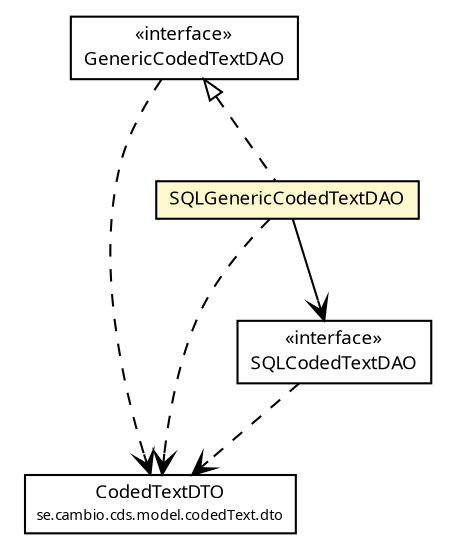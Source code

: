 #!/usr/local/bin/dot
#
# Class diagram 
# Generated by UMLGraph version R5_6 (http://www.umlgraph.org/)
#

digraph G {
	edge [fontname="Trebuchet MS",fontsize=10,labelfontname="Trebuchet MS",labelfontsize=10];
	node [fontname="Trebuchet MS",fontsize=10,shape=plaintext];
	nodesep=0.25;
	ranksep=0.5;
	// se.cambio.cds.model.codedText.dto.CodedTextDTO
	c304833 [label=<<table title="se.cambio.cds.model.codedText.dto.CodedTextDTO" border="0" cellborder="1" cellspacing="0" cellpadding="2" port="p" href="../dto/CodedTextDTO.html">
		<tr><td><table border="0" cellspacing="0" cellpadding="1">
<tr><td align="center" balign="center"><font face="Trebuchet MS"> CodedTextDTO </font></td></tr>
<tr><td align="center" balign="center"><font face="Trebuchet MS" point-size="7.0"> se.cambio.cds.model.codedText.dto </font></td></tr>
		</table></td></tr>
		</table>>, URL="../dto/CodedTextDTO.html", fontname="Trebuchet MS", fontcolor="black", fontsize=9.0];
	// se.cambio.cds.model.codedText.dao.SQLGenericCodedTextDAO
	c304887 [label=<<table title="se.cambio.cds.model.codedText.dao.SQLGenericCodedTextDAO" border="0" cellborder="1" cellspacing="0" cellpadding="2" port="p" bgcolor="lemonChiffon" href="./SQLGenericCodedTextDAO.html">
		<tr><td><table border="0" cellspacing="0" cellpadding="1">
<tr><td align="center" balign="center"><font face="Trebuchet MS"> SQLGenericCodedTextDAO </font></td></tr>
		</table></td></tr>
		</table>>, URL="./SQLGenericCodedTextDAO.html", fontname="Trebuchet MS", fontcolor="black", fontsize=9.0];
	// se.cambio.cds.model.codedText.dao.SQLCodedTextDAO
	c304889 [label=<<table title="se.cambio.cds.model.codedText.dao.SQLCodedTextDAO" border="0" cellborder="1" cellspacing="0" cellpadding="2" port="p" href="./SQLCodedTextDAO.html">
		<tr><td><table border="0" cellspacing="0" cellpadding="1">
<tr><td align="center" balign="center"> &#171;interface&#187; </td></tr>
<tr><td align="center" balign="center"><font face="Trebuchet MS"> SQLCodedTextDAO </font></td></tr>
		</table></td></tr>
		</table>>, URL="./SQLCodedTextDAO.html", fontname="Trebuchet MS", fontcolor="black", fontsize=9.0];
	// se.cambio.cds.model.codedText.dao.GenericCodedTextDAO
	c304891 [label=<<table title="se.cambio.cds.model.codedText.dao.GenericCodedTextDAO" border="0" cellborder="1" cellspacing="0" cellpadding="2" port="p" href="./GenericCodedTextDAO.html">
		<tr><td><table border="0" cellspacing="0" cellpadding="1">
<tr><td align="center" balign="center"> &#171;interface&#187; </td></tr>
<tr><td align="center" balign="center"><font face="Trebuchet MS"> GenericCodedTextDAO </font></td></tr>
		</table></td></tr>
		</table>>, URL="./GenericCodedTextDAO.html", fontname="Trebuchet MS", fontcolor="black", fontsize=9.0];
	//se.cambio.cds.model.codedText.dao.SQLGenericCodedTextDAO implements se.cambio.cds.model.codedText.dao.GenericCodedTextDAO
	c304891:p -> c304887:p [dir=back,arrowtail=empty,style=dashed];
	// se.cambio.cds.model.codedText.dao.SQLGenericCodedTextDAO NAVASSOC se.cambio.cds.model.codedText.dao.SQLCodedTextDAO
	c304887:p -> c304889:p [taillabel="", label="", headlabel="", fontname="Trebuchet MS", fontcolor="black", fontsize=10.0, color="black", arrowhead=open];
	// se.cambio.cds.model.codedText.dao.SQLGenericCodedTextDAO DEPEND se.cambio.cds.model.codedText.dto.CodedTextDTO
	c304887:p -> c304833:p [taillabel="", label="", headlabel="", fontname="Trebuchet MS", fontcolor="black", fontsize=10.0, color="black", arrowhead=open, style=dashed];
	// se.cambio.cds.model.codedText.dao.SQLCodedTextDAO DEPEND se.cambio.cds.model.codedText.dto.CodedTextDTO
	c304889:p -> c304833:p [taillabel="", label="", headlabel="", fontname="Trebuchet MS", fontcolor="black", fontsize=10.0, color="black", arrowhead=open, style=dashed];
	// se.cambio.cds.model.codedText.dao.GenericCodedTextDAO DEPEND se.cambio.cds.model.codedText.dto.CodedTextDTO
	c304891:p -> c304833:p [taillabel="", label="", headlabel="", fontname="Trebuchet MS", fontcolor="black", fontsize=10.0, color="black", arrowhead=open, style=dashed];
}

